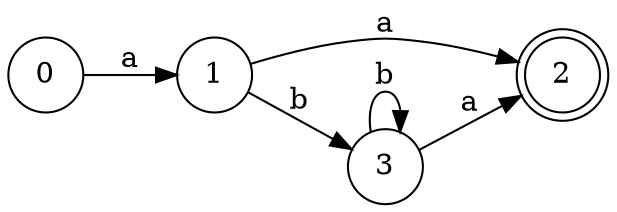 digraph "/Users/bytedance/My/编译原理/compiler/src/views/NFADFA/dfa" {
	rankdir=LR
	node [shape=circle]
	0 [label=0]
	node [shape=circle]
	1 [label=1]
	node [shape=doublecircle]
	2 [label=2]
	node [shape=circle]
	3 [label=3]
	0 -> 1 [label=a]
	1 -> 2 [label=a]
	1 -> 3 [label=b]
	3 -> 2 [label=a]
	3 -> 3 [label=b]
}
